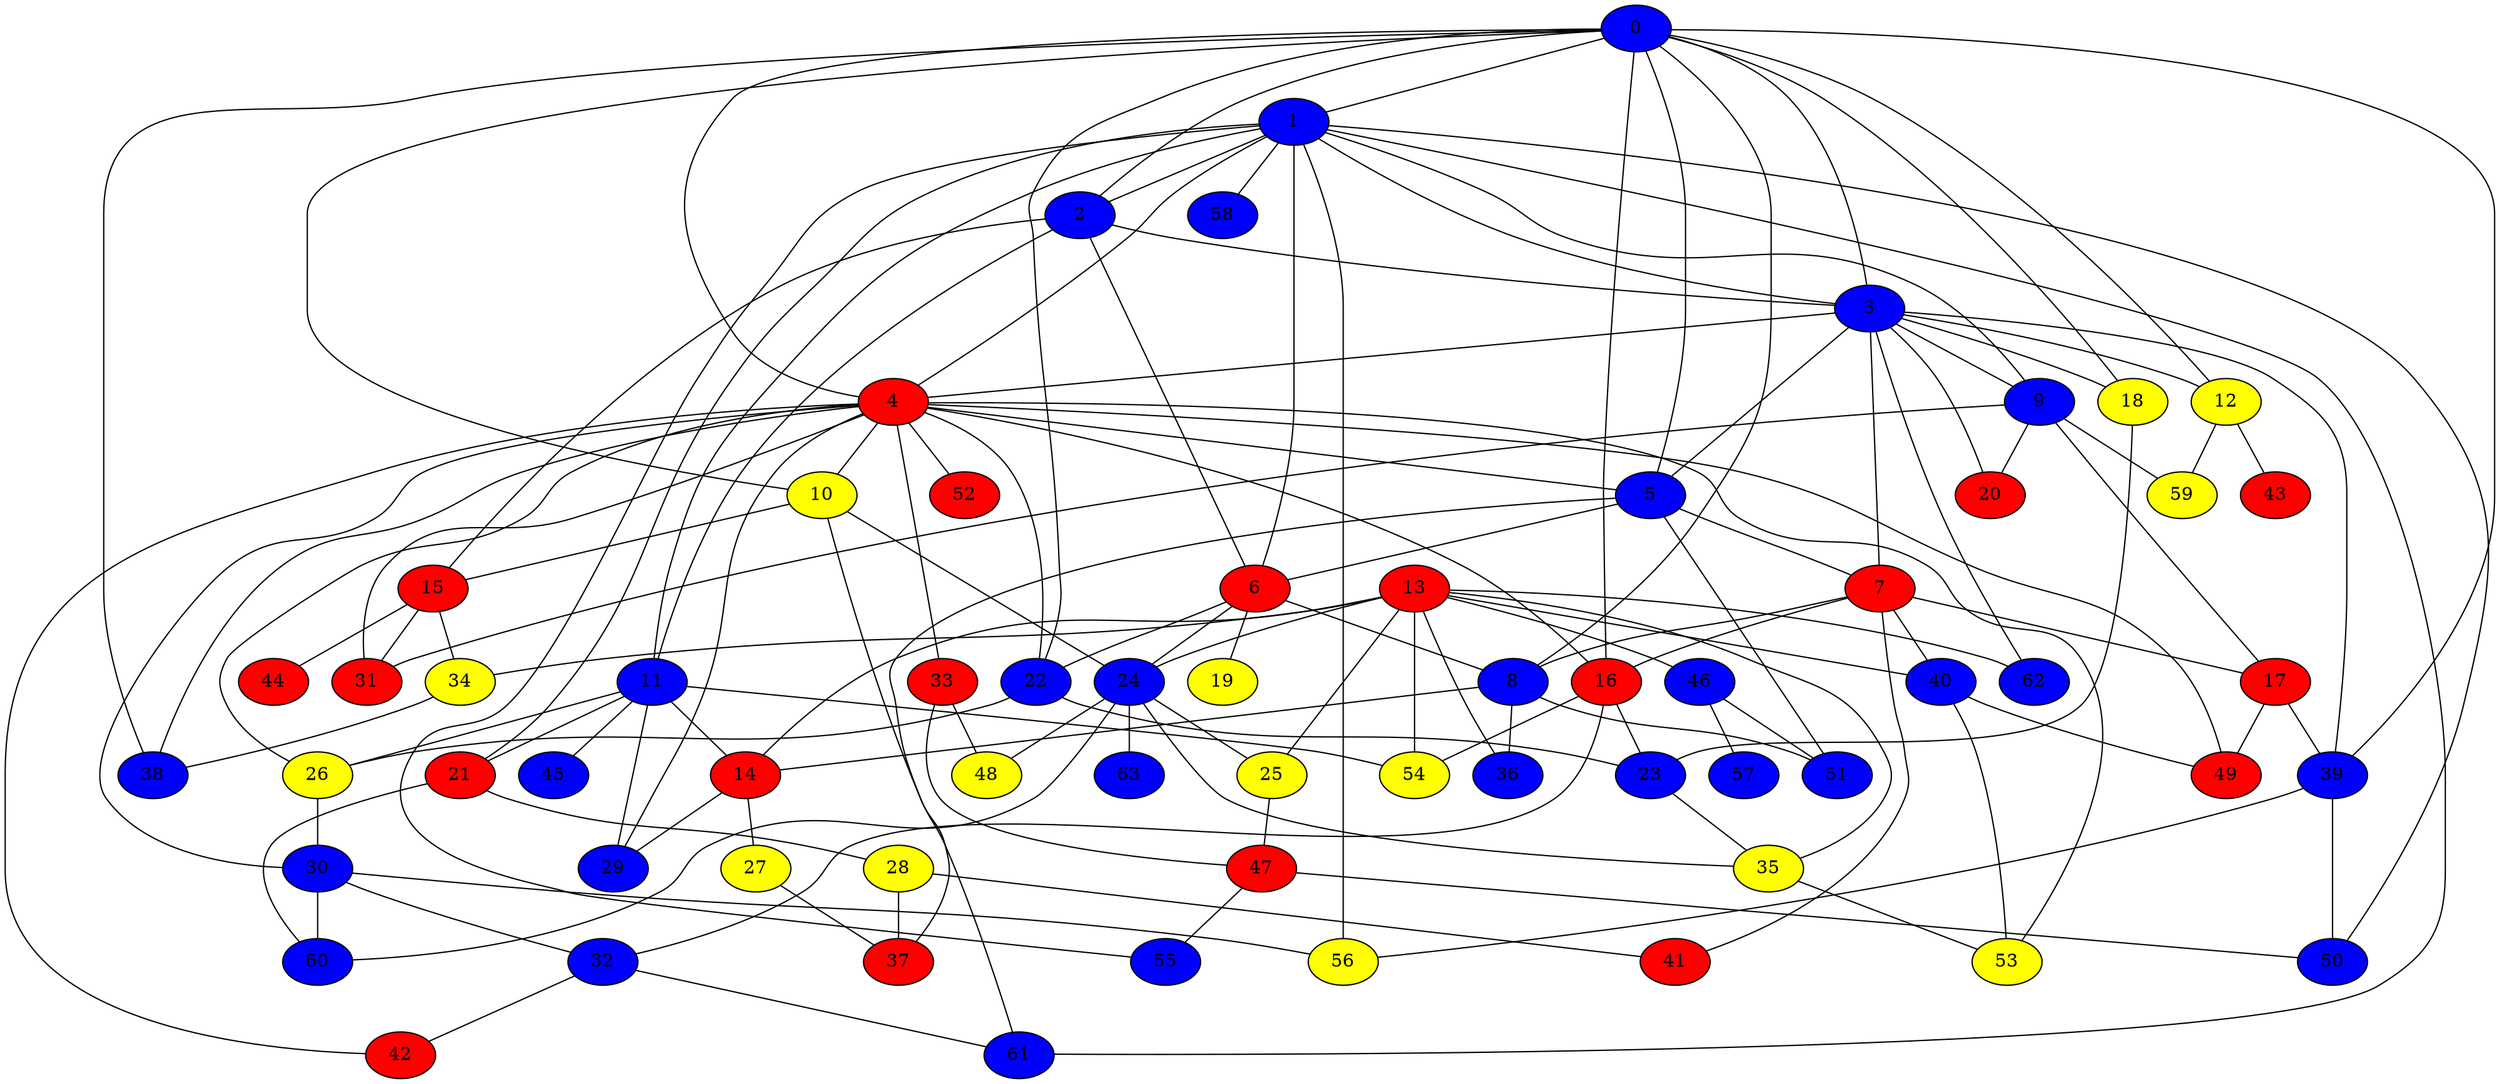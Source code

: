 graph {
0 [style = filled fillcolor = blue];
1 [style = filled fillcolor = blue];
2 [style = filled fillcolor = blue];
3 [style = filled fillcolor = blue];
4 [style = filled fillcolor = red];
5 [style = filled fillcolor = blue];
6 [style = filled fillcolor = red];
7 [style = filled fillcolor = red];
8 [style = filled fillcolor = blue];
9 [style = filled fillcolor = blue];
10 [style = filled fillcolor = yellow];
11 [style = filled fillcolor = blue];
12 [style = filled fillcolor = yellow];
13 [style = filled fillcolor = red];
14 [style = filled fillcolor = red];
15 [style = filled fillcolor = red];
16 [style = filled fillcolor = red];
17 [style = filled fillcolor = red];
18 [style = filled fillcolor = yellow];
19 [style = filled fillcolor = yellow];
20 [style = filled fillcolor = red];
21 [style = filled fillcolor = red];
22 [style = filled fillcolor = blue];
23 [style = filled fillcolor = blue];
24 [style = filled fillcolor = blue];
25 [style = filled fillcolor = yellow];
26 [style = filled fillcolor = yellow];
27 [style = filled fillcolor = yellow];
28 [style = filled fillcolor = yellow];
29 [style = filled fillcolor = blue];
30 [style = filled fillcolor = blue];
31 [style = filled fillcolor = red];
32 [style = filled fillcolor = blue];
33 [style = filled fillcolor = red];
34 [style = filled fillcolor = yellow];
35 [style = filled fillcolor = yellow];
36 [style = filled fillcolor = blue];
37 [style = filled fillcolor = red];
38 [style = filled fillcolor = blue];
39 [style = filled fillcolor = blue];
40 [style = filled fillcolor = blue];
41 [style = filled fillcolor = red];
42 [style = filled fillcolor = red];
43 [style = filled fillcolor = red];
44 [style = filled fillcolor = red];
45 [style = filled fillcolor = blue];
46 [style = filled fillcolor = blue];
47 [style = filled fillcolor = red];
48 [style = filled fillcolor = yellow];
49 [style = filled fillcolor = red];
50 [style = filled fillcolor = blue];
51 [style = filled fillcolor = blue];
52 [style = filled fillcolor = red];
53 [style = filled fillcolor = yellow];
54 [style = filled fillcolor = yellow];
55 [style = filled fillcolor = blue];
56 [style = filled fillcolor = yellow];
57 [style = filled fillcolor = blue];
58 [style = filled fillcolor = blue];
59 [style = filled fillcolor = yellow];
60 [style = filled fillcolor = blue];
61 [style = filled fillcolor = blue];
62 [style = filled fillcolor = blue];
63 [style = filled fillcolor = blue];
0 -- 1;
0 -- 4;
0 -- 3;
0 -- 2;
0 -- 5;
0 -- 8;
0 -- 10;
0 -- 12;
0 -- 16;
0 -- 18;
0 -- 22;
0 -- 38;
0 -- 39;
1 -- 2;
1 -- 3;
1 -- 4;
1 -- 6;
1 -- 9;
1 -- 11;
1 -- 21;
1 -- 50;
1 -- 55;
1 -- 56;
1 -- 58;
1 -- 61;
2 -- 3;
2 -- 6;
2 -- 11;
2 -- 15;
3 -- 4;
3 -- 5;
3 -- 7;
3 -- 9;
3 -- 12;
3 -- 18;
3 -- 20;
3 -- 39;
3 -- 62;
4 -- 5;
4 -- 10;
4 -- 16;
4 -- 22;
4 -- 26;
4 -- 29;
4 -- 30;
4 -- 31;
4 -- 33;
4 -- 38;
4 -- 42;
4 -- 49;
4 -- 52;
4 -- 53;
5 -- 6;
5 -- 7;
5 -- 37;
5 -- 51;
6 -- 8;
6 -- 19;
6 -- 22;
6 -- 24;
7 -- 8;
7 -- 16;
7 -- 17;
7 -- 40;
7 -- 41;
8 -- 14;
8 -- 36;
8 -- 51;
9 -- 17;
9 -- 20;
9 -- 31;
9 -- 59;
10 -- 15;
10 -- 24;
10 -- 61;
11 -- 14;
11 -- 21;
11 -- 26;
11 -- 29;
11 -- 45;
11 -- 54;
12 -- 43;
12 -- 59;
13 -- 14;
13 -- 24;
13 -- 25;
13 -- 34;
13 -- 35;
13 -- 36;
13 -- 40;
13 -- 46;
13 -- 54;
13 -- 62;
14 -- 27;
14 -- 29;
15 -- 31;
15 -- 34;
15 -- 44;
16 -- 23;
16 -- 32;
16 -- 54;
17 -- 39;
17 -- 49;
18 -- 23;
21 -- 28;
21 -- 60;
22 -- 23;
22 -- 26;
23 -- 35;
24 -- 25;
24 -- 35;
24 -- 48;
24 -- 60;
24 -- 63;
25 -- 47;
26 -- 30;
27 -- 37;
28 -- 37;
28 -- 41;
30 -- 32;
30 -- 56;
30 -- 60;
32 -- 42;
32 -- 61;
33 -- 47;
33 -- 48;
34 -- 38;
35 -- 53;
39 -- 50;
39 -- 56;
40 -- 49;
40 -- 53;
46 -- 51;
46 -- 57;
47 -- 50;
47 -- 55;
}
